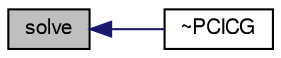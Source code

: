digraph "solve"
{
  bgcolor="transparent";
  edge [fontname="FreeSans",fontsize="10",labelfontname="FreeSans",labelfontsize="10"];
  node [fontname="FreeSans",fontsize="10",shape=record];
  rankdir="LR";
  Node142 [label="solve",height=0.2,width=0.4,color="black", fillcolor="grey75", style="filled", fontcolor="black"];
  Node142 -> Node143 [dir="back",color="midnightblue",fontsize="10",style="solid",fontname="FreeSans"];
  Node143 [label="~PCICG",height=0.2,width=0.4,color="black",URL="$a26842.html#ae3e8ba6f9436f70f0de4779d856c3377"];
}
